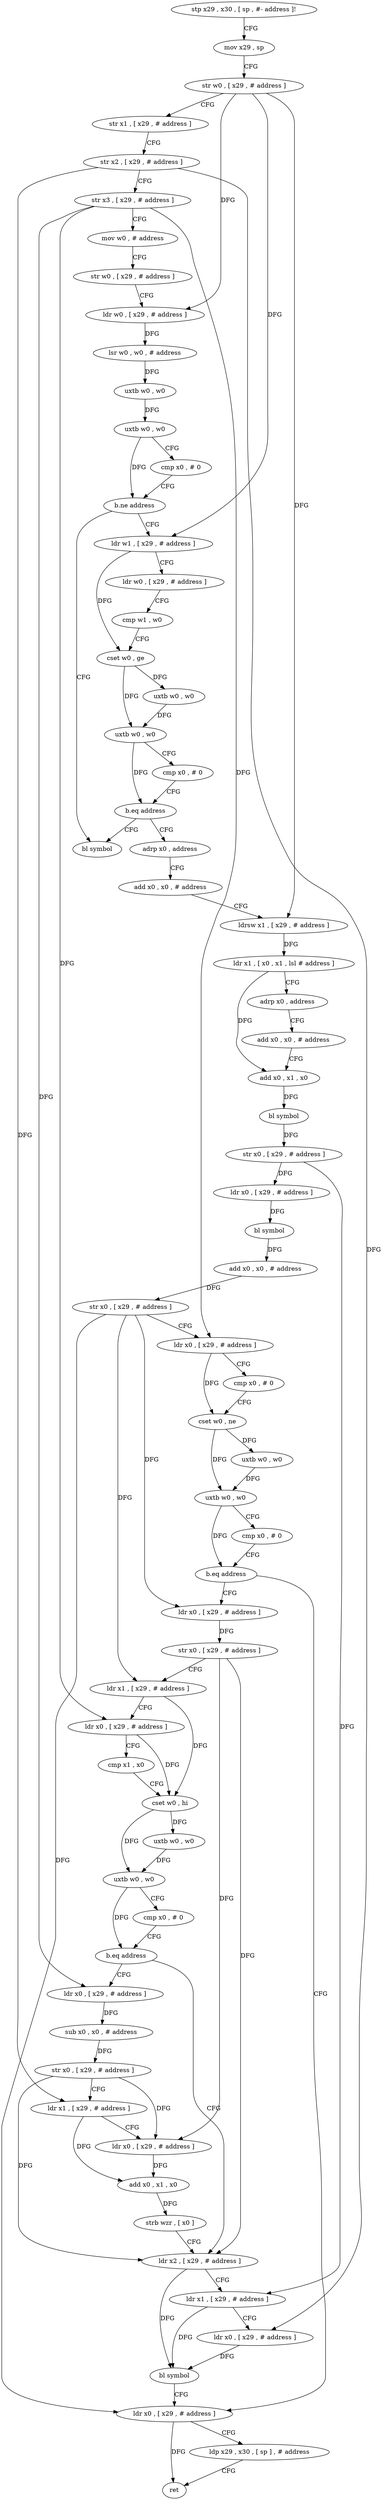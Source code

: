 digraph "func" {
"4405772" [label = "stp x29 , x30 , [ sp , #- address ]!" ]
"4405776" [label = "mov x29 , sp" ]
"4405780" [label = "str w0 , [ x29 , # address ]" ]
"4405784" [label = "str x1 , [ x29 , # address ]" ]
"4405788" [label = "str x2 , [ x29 , # address ]" ]
"4405792" [label = "str x3 , [ x29 , # address ]" ]
"4405796" [label = "mov w0 , # address" ]
"4405800" [label = "str w0 , [ x29 , # address ]" ]
"4405804" [label = "ldr w0 , [ x29 , # address ]" ]
"4405808" [label = "lsr w0 , w0 , # address" ]
"4405812" [label = "uxtb w0 , w0" ]
"4405816" [label = "uxtb w0 , w0" ]
"4405820" [label = "cmp x0 , # 0" ]
"4405824" [label = "b.ne address" ]
"4405860" [label = "bl symbol" ]
"4405828" [label = "ldr w1 , [ x29 , # address ]" ]
"4405832" [label = "ldr w0 , [ x29 , # address ]" ]
"4405836" [label = "cmp w1 , w0" ]
"4405840" [label = "cset w0 , ge" ]
"4405844" [label = "uxtb w0 , w0" ]
"4405848" [label = "uxtb w0 , w0" ]
"4405852" [label = "cmp x0 , # 0" ]
"4405856" [label = "b.eq address" ]
"4405864" [label = "adrp x0 , address" ]
"4405868" [label = "add x0 , x0 , # address" ]
"4405872" [label = "ldrsw x1 , [ x29 , # address ]" ]
"4405876" [label = "ldr x1 , [ x0 , x1 , lsl # address ]" ]
"4405880" [label = "adrp x0 , address" ]
"4405884" [label = "add x0 , x0 , # address" ]
"4405888" [label = "add x0 , x1 , x0" ]
"4405892" [label = "bl symbol" ]
"4405896" [label = "str x0 , [ x29 , # address ]" ]
"4405900" [label = "ldr x0 , [ x29 , # address ]" ]
"4405904" [label = "bl symbol" ]
"4405908" [label = "add x0 , x0 , # address" ]
"4405912" [label = "str x0 , [ x29 , # address ]" ]
"4405916" [label = "ldr x0 , [ x29 , # address ]" ]
"4405920" [label = "cmp x0 , # 0" ]
"4405924" [label = "cset w0 , ne" ]
"4405928" [label = "uxtb w0 , w0" ]
"4405932" [label = "uxtb w0 , w0" ]
"4405936" [label = "cmp x0 , # 0" ]
"4405940" [label = "b.eq address" ]
"4406028" [label = "ldr x0 , [ x29 , # address ]" ]
"4405944" [label = "ldr x0 , [ x29 , # address ]" ]
"4406032" [label = "ldp x29 , x30 , [ sp ] , # address" ]
"4406036" [label = "ret" ]
"4405948" [label = "str x0 , [ x29 , # address ]" ]
"4405952" [label = "ldr x1 , [ x29 , # address ]" ]
"4405956" [label = "ldr x0 , [ x29 , # address ]" ]
"4405960" [label = "cmp x1 , x0" ]
"4405964" [label = "cset w0 , hi" ]
"4405968" [label = "uxtb w0 , w0" ]
"4405972" [label = "uxtb w0 , w0" ]
"4405976" [label = "cmp x0 , # 0" ]
"4405980" [label = "b.eq address" ]
"4406012" [label = "ldr x2 , [ x29 , # address ]" ]
"4405984" [label = "ldr x0 , [ x29 , # address ]" ]
"4406016" [label = "ldr x1 , [ x29 , # address ]" ]
"4406020" [label = "ldr x0 , [ x29 , # address ]" ]
"4406024" [label = "bl symbol" ]
"4405988" [label = "sub x0 , x0 , # address" ]
"4405992" [label = "str x0 , [ x29 , # address ]" ]
"4405996" [label = "ldr x1 , [ x29 , # address ]" ]
"4406000" [label = "ldr x0 , [ x29 , # address ]" ]
"4406004" [label = "add x0 , x1 , x0" ]
"4406008" [label = "strb wzr , [ x0 ]" ]
"4405772" -> "4405776" [ label = "CFG" ]
"4405776" -> "4405780" [ label = "CFG" ]
"4405780" -> "4405784" [ label = "CFG" ]
"4405780" -> "4405804" [ label = "DFG" ]
"4405780" -> "4405828" [ label = "DFG" ]
"4405780" -> "4405872" [ label = "DFG" ]
"4405784" -> "4405788" [ label = "CFG" ]
"4405788" -> "4405792" [ label = "CFG" ]
"4405788" -> "4406020" [ label = "DFG" ]
"4405788" -> "4405996" [ label = "DFG" ]
"4405792" -> "4405796" [ label = "CFG" ]
"4405792" -> "4405916" [ label = "DFG" ]
"4405792" -> "4405956" [ label = "DFG" ]
"4405792" -> "4405984" [ label = "DFG" ]
"4405796" -> "4405800" [ label = "CFG" ]
"4405800" -> "4405804" [ label = "CFG" ]
"4405804" -> "4405808" [ label = "DFG" ]
"4405808" -> "4405812" [ label = "DFG" ]
"4405812" -> "4405816" [ label = "DFG" ]
"4405816" -> "4405820" [ label = "CFG" ]
"4405816" -> "4405824" [ label = "DFG" ]
"4405820" -> "4405824" [ label = "CFG" ]
"4405824" -> "4405860" [ label = "CFG" ]
"4405824" -> "4405828" [ label = "CFG" ]
"4405828" -> "4405832" [ label = "CFG" ]
"4405828" -> "4405840" [ label = "DFG" ]
"4405832" -> "4405836" [ label = "CFG" ]
"4405836" -> "4405840" [ label = "CFG" ]
"4405840" -> "4405844" [ label = "DFG" ]
"4405840" -> "4405848" [ label = "DFG" ]
"4405844" -> "4405848" [ label = "DFG" ]
"4405848" -> "4405852" [ label = "CFG" ]
"4405848" -> "4405856" [ label = "DFG" ]
"4405852" -> "4405856" [ label = "CFG" ]
"4405856" -> "4405864" [ label = "CFG" ]
"4405856" -> "4405860" [ label = "CFG" ]
"4405864" -> "4405868" [ label = "CFG" ]
"4405868" -> "4405872" [ label = "CFG" ]
"4405872" -> "4405876" [ label = "DFG" ]
"4405876" -> "4405880" [ label = "CFG" ]
"4405876" -> "4405888" [ label = "DFG" ]
"4405880" -> "4405884" [ label = "CFG" ]
"4405884" -> "4405888" [ label = "CFG" ]
"4405888" -> "4405892" [ label = "DFG" ]
"4405892" -> "4405896" [ label = "DFG" ]
"4405896" -> "4405900" [ label = "DFG" ]
"4405896" -> "4406016" [ label = "DFG" ]
"4405900" -> "4405904" [ label = "DFG" ]
"4405904" -> "4405908" [ label = "DFG" ]
"4405908" -> "4405912" [ label = "DFG" ]
"4405912" -> "4405916" [ label = "CFG" ]
"4405912" -> "4406028" [ label = "DFG" ]
"4405912" -> "4405944" [ label = "DFG" ]
"4405912" -> "4405952" [ label = "DFG" ]
"4405916" -> "4405920" [ label = "CFG" ]
"4405916" -> "4405924" [ label = "DFG" ]
"4405920" -> "4405924" [ label = "CFG" ]
"4405924" -> "4405928" [ label = "DFG" ]
"4405924" -> "4405932" [ label = "DFG" ]
"4405928" -> "4405932" [ label = "DFG" ]
"4405932" -> "4405936" [ label = "CFG" ]
"4405932" -> "4405940" [ label = "DFG" ]
"4405936" -> "4405940" [ label = "CFG" ]
"4405940" -> "4406028" [ label = "CFG" ]
"4405940" -> "4405944" [ label = "CFG" ]
"4406028" -> "4406032" [ label = "CFG" ]
"4406028" -> "4406036" [ label = "DFG" ]
"4405944" -> "4405948" [ label = "DFG" ]
"4406032" -> "4406036" [ label = "CFG" ]
"4405948" -> "4405952" [ label = "CFG" ]
"4405948" -> "4406012" [ label = "DFG" ]
"4405948" -> "4406000" [ label = "DFG" ]
"4405952" -> "4405956" [ label = "CFG" ]
"4405952" -> "4405964" [ label = "DFG" ]
"4405956" -> "4405960" [ label = "CFG" ]
"4405956" -> "4405964" [ label = "DFG" ]
"4405960" -> "4405964" [ label = "CFG" ]
"4405964" -> "4405968" [ label = "DFG" ]
"4405964" -> "4405972" [ label = "DFG" ]
"4405968" -> "4405972" [ label = "DFG" ]
"4405972" -> "4405976" [ label = "CFG" ]
"4405972" -> "4405980" [ label = "DFG" ]
"4405976" -> "4405980" [ label = "CFG" ]
"4405980" -> "4406012" [ label = "CFG" ]
"4405980" -> "4405984" [ label = "CFG" ]
"4406012" -> "4406016" [ label = "CFG" ]
"4406012" -> "4406024" [ label = "DFG" ]
"4405984" -> "4405988" [ label = "DFG" ]
"4406016" -> "4406020" [ label = "CFG" ]
"4406016" -> "4406024" [ label = "DFG" ]
"4406020" -> "4406024" [ label = "DFG" ]
"4406024" -> "4406028" [ label = "CFG" ]
"4405988" -> "4405992" [ label = "DFG" ]
"4405992" -> "4405996" [ label = "CFG" ]
"4405992" -> "4406012" [ label = "DFG" ]
"4405992" -> "4406000" [ label = "DFG" ]
"4405996" -> "4406000" [ label = "CFG" ]
"4405996" -> "4406004" [ label = "DFG" ]
"4406000" -> "4406004" [ label = "DFG" ]
"4406004" -> "4406008" [ label = "DFG" ]
"4406008" -> "4406012" [ label = "CFG" ]
}
